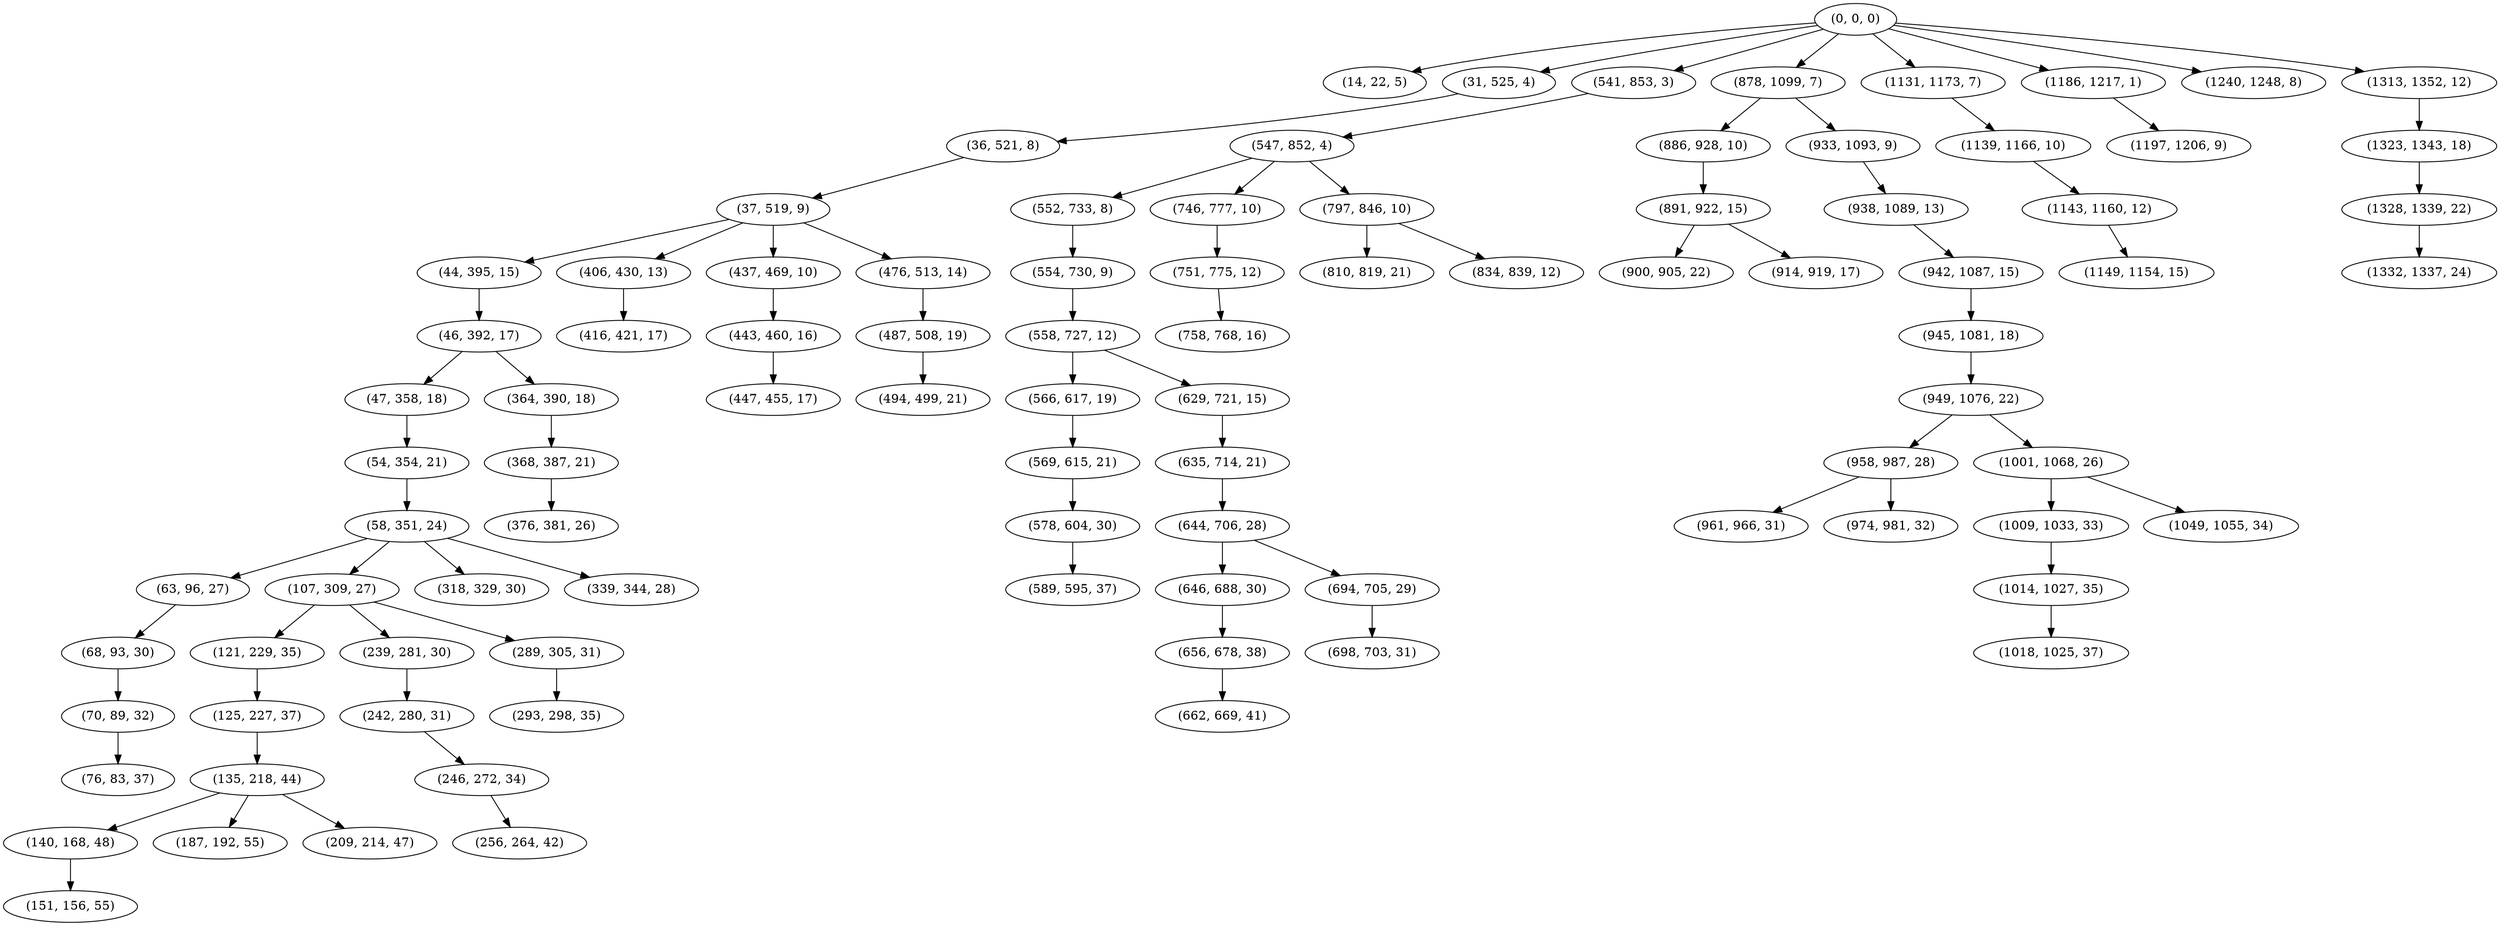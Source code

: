 digraph tree {
    "(0, 0, 0)";
    "(14, 22, 5)";
    "(31, 525, 4)";
    "(36, 521, 8)";
    "(37, 519, 9)";
    "(44, 395, 15)";
    "(46, 392, 17)";
    "(47, 358, 18)";
    "(54, 354, 21)";
    "(58, 351, 24)";
    "(63, 96, 27)";
    "(68, 93, 30)";
    "(70, 89, 32)";
    "(76, 83, 37)";
    "(107, 309, 27)";
    "(121, 229, 35)";
    "(125, 227, 37)";
    "(135, 218, 44)";
    "(140, 168, 48)";
    "(151, 156, 55)";
    "(187, 192, 55)";
    "(209, 214, 47)";
    "(239, 281, 30)";
    "(242, 280, 31)";
    "(246, 272, 34)";
    "(256, 264, 42)";
    "(289, 305, 31)";
    "(293, 298, 35)";
    "(318, 329, 30)";
    "(339, 344, 28)";
    "(364, 390, 18)";
    "(368, 387, 21)";
    "(376, 381, 26)";
    "(406, 430, 13)";
    "(416, 421, 17)";
    "(437, 469, 10)";
    "(443, 460, 16)";
    "(447, 455, 17)";
    "(476, 513, 14)";
    "(487, 508, 19)";
    "(494, 499, 21)";
    "(541, 853, 3)";
    "(547, 852, 4)";
    "(552, 733, 8)";
    "(554, 730, 9)";
    "(558, 727, 12)";
    "(566, 617, 19)";
    "(569, 615, 21)";
    "(578, 604, 30)";
    "(589, 595, 37)";
    "(629, 721, 15)";
    "(635, 714, 21)";
    "(644, 706, 28)";
    "(646, 688, 30)";
    "(656, 678, 38)";
    "(662, 669, 41)";
    "(694, 705, 29)";
    "(698, 703, 31)";
    "(746, 777, 10)";
    "(751, 775, 12)";
    "(758, 768, 16)";
    "(797, 846, 10)";
    "(810, 819, 21)";
    "(834, 839, 12)";
    "(878, 1099, 7)";
    "(886, 928, 10)";
    "(891, 922, 15)";
    "(900, 905, 22)";
    "(914, 919, 17)";
    "(933, 1093, 9)";
    "(938, 1089, 13)";
    "(942, 1087, 15)";
    "(945, 1081, 18)";
    "(949, 1076, 22)";
    "(958, 987, 28)";
    "(961, 966, 31)";
    "(974, 981, 32)";
    "(1001, 1068, 26)";
    "(1009, 1033, 33)";
    "(1014, 1027, 35)";
    "(1018, 1025, 37)";
    "(1049, 1055, 34)";
    "(1131, 1173, 7)";
    "(1139, 1166, 10)";
    "(1143, 1160, 12)";
    "(1149, 1154, 15)";
    "(1186, 1217, 1)";
    "(1197, 1206, 9)";
    "(1240, 1248, 8)";
    "(1313, 1352, 12)";
    "(1323, 1343, 18)";
    "(1328, 1339, 22)";
    "(1332, 1337, 24)";
    "(0, 0, 0)" -> "(14, 22, 5)";
    "(0, 0, 0)" -> "(31, 525, 4)";
    "(0, 0, 0)" -> "(541, 853, 3)";
    "(0, 0, 0)" -> "(878, 1099, 7)";
    "(0, 0, 0)" -> "(1131, 1173, 7)";
    "(0, 0, 0)" -> "(1186, 1217, 1)";
    "(0, 0, 0)" -> "(1240, 1248, 8)";
    "(0, 0, 0)" -> "(1313, 1352, 12)";
    "(31, 525, 4)" -> "(36, 521, 8)";
    "(36, 521, 8)" -> "(37, 519, 9)";
    "(37, 519, 9)" -> "(44, 395, 15)";
    "(37, 519, 9)" -> "(406, 430, 13)";
    "(37, 519, 9)" -> "(437, 469, 10)";
    "(37, 519, 9)" -> "(476, 513, 14)";
    "(44, 395, 15)" -> "(46, 392, 17)";
    "(46, 392, 17)" -> "(47, 358, 18)";
    "(46, 392, 17)" -> "(364, 390, 18)";
    "(47, 358, 18)" -> "(54, 354, 21)";
    "(54, 354, 21)" -> "(58, 351, 24)";
    "(58, 351, 24)" -> "(63, 96, 27)";
    "(58, 351, 24)" -> "(107, 309, 27)";
    "(58, 351, 24)" -> "(318, 329, 30)";
    "(58, 351, 24)" -> "(339, 344, 28)";
    "(63, 96, 27)" -> "(68, 93, 30)";
    "(68, 93, 30)" -> "(70, 89, 32)";
    "(70, 89, 32)" -> "(76, 83, 37)";
    "(107, 309, 27)" -> "(121, 229, 35)";
    "(107, 309, 27)" -> "(239, 281, 30)";
    "(107, 309, 27)" -> "(289, 305, 31)";
    "(121, 229, 35)" -> "(125, 227, 37)";
    "(125, 227, 37)" -> "(135, 218, 44)";
    "(135, 218, 44)" -> "(140, 168, 48)";
    "(135, 218, 44)" -> "(187, 192, 55)";
    "(135, 218, 44)" -> "(209, 214, 47)";
    "(140, 168, 48)" -> "(151, 156, 55)";
    "(239, 281, 30)" -> "(242, 280, 31)";
    "(242, 280, 31)" -> "(246, 272, 34)";
    "(246, 272, 34)" -> "(256, 264, 42)";
    "(289, 305, 31)" -> "(293, 298, 35)";
    "(364, 390, 18)" -> "(368, 387, 21)";
    "(368, 387, 21)" -> "(376, 381, 26)";
    "(406, 430, 13)" -> "(416, 421, 17)";
    "(437, 469, 10)" -> "(443, 460, 16)";
    "(443, 460, 16)" -> "(447, 455, 17)";
    "(476, 513, 14)" -> "(487, 508, 19)";
    "(487, 508, 19)" -> "(494, 499, 21)";
    "(541, 853, 3)" -> "(547, 852, 4)";
    "(547, 852, 4)" -> "(552, 733, 8)";
    "(547, 852, 4)" -> "(746, 777, 10)";
    "(547, 852, 4)" -> "(797, 846, 10)";
    "(552, 733, 8)" -> "(554, 730, 9)";
    "(554, 730, 9)" -> "(558, 727, 12)";
    "(558, 727, 12)" -> "(566, 617, 19)";
    "(558, 727, 12)" -> "(629, 721, 15)";
    "(566, 617, 19)" -> "(569, 615, 21)";
    "(569, 615, 21)" -> "(578, 604, 30)";
    "(578, 604, 30)" -> "(589, 595, 37)";
    "(629, 721, 15)" -> "(635, 714, 21)";
    "(635, 714, 21)" -> "(644, 706, 28)";
    "(644, 706, 28)" -> "(646, 688, 30)";
    "(644, 706, 28)" -> "(694, 705, 29)";
    "(646, 688, 30)" -> "(656, 678, 38)";
    "(656, 678, 38)" -> "(662, 669, 41)";
    "(694, 705, 29)" -> "(698, 703, 31)";
    "(746, 777, 10)" -> "(751, 775, 12)";
    "(751, 775, 12)" -> "(758, 768, 16)";
    "(797, 846, 10)" -> "(810, 819, 21)";
    "(797, 846, 10)" -> "(834, 839, 12)";
    "(878, 1099, 7)" -> "(886, 928, 10)";
    "(878, 1099, 7)" -> "(933, 1093, 9)";
    "(886, 928, 10)" -> "(891, 922, 15)";
    "(891, 922, 15)" -> "(900, 905, 22)";
    "(891, 922, 15)" -> "(914, 919, 17)";
    "(933, 1093, 9)" -> "(938, 1089, 13)";
    "(938, 1089, 13)" -> "(942, 1087, 15)";
    "(942, 1087, 15)" -> "(945, 1081, 18)";
    "(945, 1081, 18)" -> "(949, 1076, 22)";
    "(949, 1076, 22)" -> "(958, 987, 28)";
    "(949, 1076, 22)" -> "(1001, 1068, 26)";
    "(958, 987, 28)" -> "(961, 966, 31)";
    "(958, 987, 28)" -> "(974, 981, 32)";
    "(1001, 1068, 26)" -> "(1009, 1033, 33)";
    "(1001, 1068, 26)" -> "(1049, 1055, 34)";
    "(1009, 1033, 33)" -> "(1014, 1027, 35)";
    "(1014, 1027, 35)" -> "(1018, 1025, 37)";
    "(1131, 1173, 7)" -> "(1139, 1166, 10)";
    "(1139, 1166, 10)" -> "(1143, 1160, 12)";
    "(1143, 1160, 12)" -> "(1149, 1154, 15)";
    "(1186, 1217, 1)" -> "(1197, 1206, 9)";
    "(1313, 1352, 12)" -> "(1323, 1343, 18)";
    "(1323, 1343, 18)" -> "(1328, 1339, 22)";
    "(1328, 1339, 22)" -> "(1332, 1337, 24)";
}
